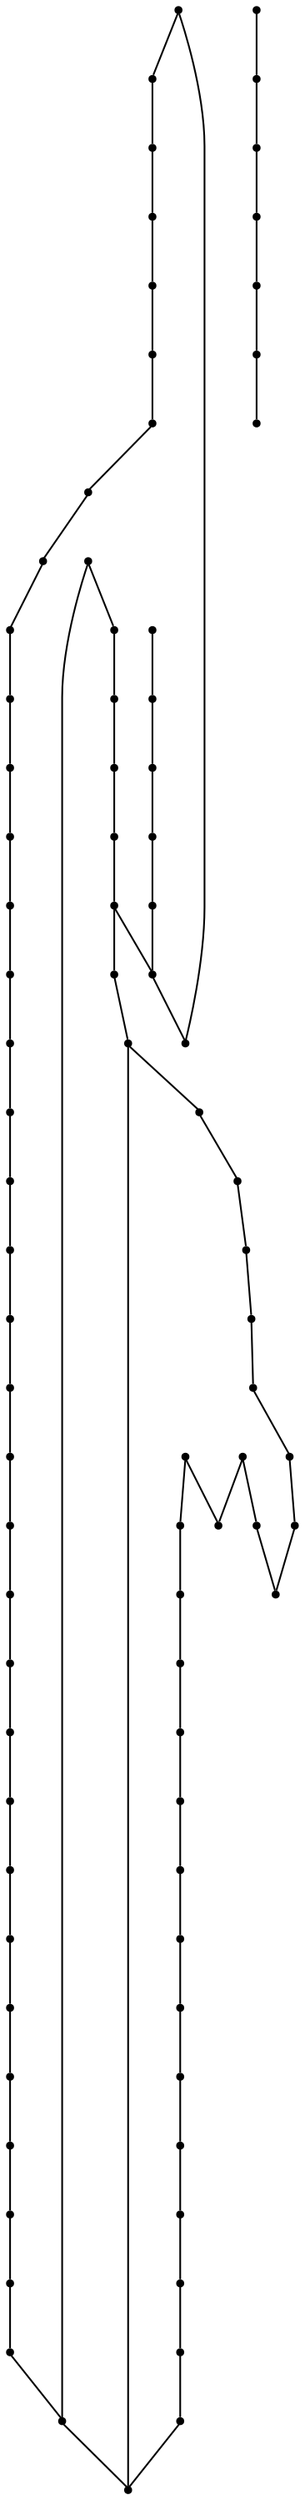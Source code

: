 graph {
  node [shape=point,comment="{\"directed\":false,\"doi\":\"10.1007/978-3-319-73915-1_29\",\"figure\":\"4 (4)\"}"]

  v0 [pos="1209.2593814447955,1019.7439261126078"]
  v1 [pos="1219.581943643367,1024.0986619394134"]
  v2 [pos="1193.7808159856074,1015.4016534629245"]
  v3 [pos="1173.1377900062482,1009.5674876415735"]
  v4 [pos="1162.8183436401441,1006.8586542465919"]
  v5 [pos="1121.5324188582617,994.8904433012901"]
  v6 [pos="1137.0120653205508,999.0367388494865"]
  v7 [pos="1111.2098566596903,991.9524400575876"]
  v8 [pos="1080.2463668995438,983.4928678228091"]
  v9 [pos="1100.8904738820036,990.1688068010328"]
  v10 [pos="1286.6712852660462,974.5832222835782"]
  v11 [pos="1271.189540385973,974.1831288628921"]
  v12 [pos="1260.8669781874016,973.9790125436928"]
  v13 [pos="1245.3852333073285,973.6580221451513"]
  v14 [pos="1229.9066678481402,973.1953584882997"]
  v15 [pos="1209.2625608656804,972.5992879661269"]
  v16 [pos="1198.944195502677,972.2910150952614"]
  v17 [pos="1188.6216333041054,971.9575615195974"]
  v18 [pos="1178.3032679411021,971.7283916708766"]
  v19 [pos="1162.821523061029,971.344958211446"]
  v20 [pos="1137.0152447414357,970.6281983516283"]
  v21 [pos="1126.6958301695404,970.2072481855537"]
  v22 [pos="1116.372218762077,970.0739684955095"]
  v23 [pos="1100.8936533028887,969.6906622113559"]
  v24 [pos="1085.4129258374987,969.3364790655801"]
  v25 [pos="1549.855575005994,982.4884374869612"]
  v26 [pos="1549.8523955851092,1218.1897540717623"]
  v27 [pos="1539.5330128074224,982.1425207341747"]
  v28 [pos="1539.5298333865378,1211.2137450280243"]
  v29 [pos="1524.0523171362415,981.1298240053372"]
  v30 [pos="1524.0491377153567,1202.3499461760653"]
  v31 [pos="1513.7308041465621,982.0883440662751"]
  v32 [pos="1513.7276247256773,1193.1778108656022"]
  v33 [pos="1508.5684420441758,1186.2059350183588"]
  v34 [pos="1503.4061117359977,1206.5130924484324"]
  v35 [pos="1498.248010057597,980.5089543041963"]
  v36 [pos="1493.0856479552103,1186.876911778543"]
  v37 [pos="1487.9254478590253,1171.424670538771"]
  v38 [pos="1477.607082496022,980.7507145053166"]
  v39 [pos="1467.2824218796666,1160.910645295578"]
  v40 [pos="1462.1253376159489,979.4255481214805"]
  v41 [pos="1451.8069722529456,979.733820992346"]
  v42 [pos="1451.803792832061,1152.3301929602394"]
  v43 [pos="1446.640413314991,1145.5750237845946"]
  v44 [pos="1441.4844100543742,979.4378841233263"]
  v45 [pos="1436.3220479519873,1144.0498106904156"]
  v46 [pos="1431.1629288589033,978.7919608926636"]
  v47 [pos="1431.1597494380187,1134.4400652526224"]
  v48 [pos="1420.8403030719141,1127.9016027485761"]
  v49 [pos="1415.6842998112975,978.0876642099684"]
  v50 [pos="1410.517740873343,1123.6009800020317"]
  v51 [pos="1405.3585581918414,1132.3606223023246"]
  v52 [pos="1400.1993755103395,1122.7508768645316"]
  v53 [pos="1395.0423548350398,979.0377907026402"]
  v54 [pos="1395.0391754141547,1113.2078348593989"]
  v55 [pos="1384.7208100511514,977.67510761216"]
  v56 [pos="1379.5584479487645,1104.3023225166626"]
  v57 [pos="1374.3982478525797,978.1876239775015"]
  v58 [pos="1364.0767030686916,1098.506643113441"]
  v59 [pos="1358.9196823933914,978.537737514421"]
  v60 [pos="1353.7532188380633,1094.063250221824"]
  v61 [pos="1348.5940361565617,1086.574661225106"]
  v62 [pos="1338.2757025877672,977.0293115567742"]
  v63 [pos="1338.2725231668824,1080.37372190558"]
  v64 [pos="1322.793957707694,976.0958450253581"]
  v65 [pos="1322.7907782868092,1073.322743036192"]
  v66 [pos="1312.4713955091227,975.2540718684857"]
  v67 [pos="1307.309033406736,1068.801216833916"]
  v68 [pos="1302.149914313652,975.1123986101752"]
  v69 [pos="1302.1467348927672,1062.0460476582712"]
  v70 [pos="1281.5047263280915,1051.7903154021772"]
  v71 [pos="1266.024062451119,1043.555779819625"]
  v72 [pos="1255.704616085015,1038.2466571283762"]
  v73 [pos="1245.3820538864434,1034.225200011229"]
  v74 [pos="1229.903488427255,1027.603358216357"]
  v75 [pos="1152.492760991732,1003.52068475748"]
  v76 [pos="1090.5686747444447,1273.7521237869678"]
  v77 [pos="1085.409492062943,1239.326221481586"]
  v78 [pos="1080.2461125458733,1207.9841288747118"]
  v79 [pos="1075.0869298643715,1174.970953131215"]
  v80 [pos="1069.9277630799743,1143.8872170990783"]
  v81 [pos="1064.7709649641363,968.8280323090949"]
  v82 [pos="1064.7677855432512,979.3297851380805"]
  v83 [pos="1064.7675311895805,1117.295820543201"]
  v84 [pos="1059.6052644698207,1109.0737481377714"]

  v0 -- v1 [id="-1",pos="1209.2593814447955,1019.7439261126078 1212.0293374000316,1020.4165689809604 1215.233016558119,1021.4569028334558 1219.581943643367,1024.0986619394134"]
  v2 -- v0 [id="-2",pos="1193.7808159856074,1015.4016534629245 1200.484214537279,1019.5092646791691 1204.22148363372,1018.9022946781552 1209.2593814447955,1019.7439261126078"]
  v3 -- v2 [id="-3",pos="1173.1377900062482,1009.5674876415735 1176.957039141481,1010.4150978554067 1180.541208640073,1011.4601681236136 1183.455233337195,1013.1430205476722 1188.6184856774296,1014.3515672027197 1188.6184856774296,1014.3515672027197 1188.6184856774296,1014.3515672027197 1193.7808159856074,1015.4016534629245 1193.7808159856074,1015.4016534629245 1193.7808159856074,1015.4016534629245"]
  v4 -- v3 [id="-4",pos="1162.8183436401441,1006.8586542465919 1166.193943249661,1007.978338263687 1169.7613240587561,1008.6876203740808 1173.1377900062482,1009.5674876415735"]
  v4 -- v75 [id="-5",pos="1162.8183436401441,1006.8586542465919 1161.014456909573,1006.5188161991359 1159.2931462855547,1005.9552653446463 1157.655250270954,1005.2751948756568 1152.492760991732,1003.52068475748 1152.492760991732,1003.52068475748 1152.492760991732,1003.52068475748"]
  v5 -- v6 [id="-6",pos="1121.5324188582617,994.8904433012901 1126.9611782034747,996.5831894729868 1132.9827014755026,997.8155711157988 1137.0120653205508,999.0367388494865"]
  v81 -- v24 [id="-7",pos="1064.7709649641363,968.8280323090949 1085.4129258374987,969.3364790655801 1085.4129258374987,969.3364790655801 1085.4129258374987,969.3364790655801"]
  v24 -- v23 [id="-8",pos="1085.4129258374987,969.3364790655801 1100.8936533028887,969.6906622113559 1100.8936533028887,969.6906622113559 1100.8936533028887,969.6906622113559"]
  v23 -- v22 [id="-9",pos="1100.8936533028887,969.6906622113559 1116.372218762077,970.0739684955095 1116.372218762077,970.0739684955095 1116.372218762077,970.0739684955095"]
  v22 -- v21 [id="-10",pos="1116.372218762077,970.0739684955095 1126.6958301695404,970.2072481855537 1126.6958301695404,970.2072481855537 1126.6958301695404,970.2072481855537"]
  v21 -- v20 [id="-11",pos="1126.6958301695404,970.2072481855537 1137.0152447414357,970.6281983516283 1137.0152447414357,970.6281983516283 1137.0152447414357,970.6281983516283"]
  v20 -- v19 [id="-12",pos="1137.0152447414357,970.6281983516283 1162.821523061029,971.344958211446 1162.821523061029,971.344958211446 1162.821523061029,971.344958211446"]
  v19 -- v18 [id="-13",pos="1162.821523061029,971.344958211446 1178.3032679411021,971.7283916708766 1178.3032679411021,971.7283916708766 1178.3032679411021,971.7283916708766"]
  v18 -- v25 [id="-14",pos="1178.3032679411021,971.7283916708766 1549.8510602283377,967.5196530617911 1549.8510602283377,967.5196530617911 1549.8510602283377,967.5196530617911 1549.855575005994,982.4884374869612 1549.855575005994,982.4884374869612 1549.855575005994,982.4884374869612"]
  v84 -- v83 [id="-15",pos="1059.6052644698207,1109.0737481377714 1064.7675311895805,1117.295820543201 1064.7675311895805,1117.295820543201 1064.7675311895805,1117.295820543201"]
  v83 -- v80 [id="-17",pos="1064.7675311895805,1117.295820543201 1069.9277630799743,1143.8872170990783 1069.9277630799743,1143.8872170990783 1069.9277630799743,1143.8872170990783"]
  v82 -- v8 [id="-18",pos="1064.7677855432512,979.3297851380805 1069.9287963917618,981.1216847876246 1069.9287963917618,981.1216847876246 1069.9287963917618,981.1216847876246 1075.0879790732636,981.7634112341541 1075.0879790732636,981.7634112341541 1075.0879790732636,981.7634112341541 1076.9605470762722,982.4333284429165 1078.664546687295,982.9724697624501 1080.2463668995438,983.4928678228091"]
  v79 -- v78 [id="-20",pos="1075.0869298643715,1174.970953131215 1080.2461125458733,1207.9841288747118 1080.2461125458733,1207.9841288747118 1080.2461125458733,1207.9841288747118"]
  v77 -- v76 [id="-21",pos="1085.409492062943,1239.326221481586 1090.5686747444447,1273.7521237869678 1090.5686747444447,1273.7521237869678 1090.5686747444447,1273.7521237869678"]
  v9 -- v7 [id="-23",pos="1100.8904738820036,990.1688068010328 1106.051214479739,991.1815035298703 1106.051214479739,991.1815035298703 1106.051214479739,991.1815035298703 1111.2098566596903,991.9524400575876 1111.2098566596903,991.9524400575876 1111.2098566596903,991.9524400575876"]
  v7 -- v5 [id="-24",pos="1111.2098566596903,991.9524400575876 1113.7205149411534,993.1470246594185 1117.4506720556806,994.2157353347116 1121.5324188582617,994.8904433012901"]
  v6 -- v75 [id="-26",pos="1137.0120653205508,999.0367388494865 1142.1736325677164,1001.9872052703115 1142.1736325677164,1001.9872052703115 1142.1736325677164,1001.9872052703115 1147.332815249218,1002.1872519806545 1147.332815249218,1002.1872519806545 1147.332815249218,1002.1872519806545 1152.492760991732,1003.52068475748 1152.492760991732,1003.52068475748 1152.492760991732,1003.52068475748"]
  v81 -- v26 [id="-27",pos="1064.7709649641363,968.8280323090949 1033.8063783037846,967.5196530617911 1033.8063783037846,967.5196530617911 1033.8063783037846,967.5196530617911 1033.8063783037846,1288.6501987582594 1033.8063783037846,1288.6501987582594 1033.8063783037846,1288.6501987582594 1549.8510602283377,1288.6501987582594 1549.8510602283377,1288.6501987582594 1549.8510602283377,1288.6501987582594 1549.8523955851092,1218.1897540717623 1549.8523955851092,1218.1897540717623 1549.8523955851092,1218.1897540717623"]
  v1 -- v74 [id="-28",pos="1219.581943643367,1024.0986619394134 1224.7409037654068,1025.4406154597816 1224.7409037654068,1025.4406154597816 1224.7409037654068,1025.4406154597816 1229.903488427255,1027.603358216357 1229.903488427255,1027.603358216357 1229.903488427255,1027.603358216357"]
  v74 -- v73 [id="-29",pos="1229.903488427255,1027.603358216357 1235.05926912841,1031.912438118806 1235.05926912841,1031.912438118806 1235.05926912841,1031.912438118806 1240.2225214686443,1031.6582147405634 1240.2225214686443,1031.6582147405634 1240.2225214686443,1031.6582147405634 1245.3820538864434,1034.225200011229 1245.3820538864434,1034.225200011229 1245.3820538864434,1034.225200011229"]
  v8 -- v9 [id="-30",pos="1080.2463668995438,983.4928678228091 1087.3140452905373,985.4881272727087 1092.3467076695622,986.1067077579405 1100.8904738820036,990.1688068010328"]
  v73 -- v72 [id="-31",pos="1245.3820538864434,1034.225200011229 1250.5408868316479,1036.7923442509907 1250.5408868316479,1036.7923442509907 1250.5408868316479,1036.7923442509907 1255.704616085015,1038.2466571283762 1255.704616085015,1038.2466571283762 1255.704616085015,1038.2466571283762"]
  v72 -- v71 [id="-32",pos="1255.704616085015,1038.2466571283762 1260.863321853384,1041.2137835104568 1260.863321853384,1041.2137835104568 1260.863321853384,1041.2137835104568 1266.024062451119,1043.555779819625 1266.024062451119,1043.555779819625 1266.024062451119,1043.555779819625"]
  v71 -- v70 [id="-33",pos="1266.024062451119,1043.555779819625 1271.1858840519553,1045.6811330448331 1271.1858840519553,1045.6811330448331 1271.1858840519553,1045.6811330448331 1276.3449395566217,1048.627402681525 1276.3449395566217,1048.627402681525 1276.3449395566217,1048.627402681525 1281.5047263280915,1051.7903154021772 1281.5047263280915,1051.7903154021772 1281.5047263280915,1051.7903154021772"]
  v70 -- v69 [id="-34",pos="1281.5047263280915,1051.7903154021772 1286.6675017551931,1053.2364254742117 1286.6675017551931,1053.2364254742117 1286.6675017551931,1053.2364254742117 1291.826684436695,1056.5368782566793 1291.826684436695,1056.5368782566793 1291.826684436695,1056.5368782566793 1296.985739941361,1059.3873213223328 1296.985739941361,1059.3873213223328 1296.985739941361,1059.3873213223328 1302.1467348927672,1062.0460476582712 1302.1467348927672,1062.0460476582712 1302.1467348927672,1062.0460476582712"]
  v68 -- v10 [id="-35",pos="1302.149914313652,975.1123986101752 1296.985739941361,974.8665688001988 1296.985739941361,974.8665688001988 1296.985739941361,974.8665688001988 1293.5472790954523,974.7855396203092 1290.1088353125308,974.7030821546309 1286.6712852660462,974.5832222835782"]
  v69 -- v67 [id="-36",pos="1302.1467348927672,1062.0460476582712 1307.309033406736,1068.801216833916 1307.309033406736,1068.801216833916 1307.309033406736,1068.801216833916"]
  v67 -- v65 [id="-37",pos="1307.309033406736,1068.801216833916 1312.467357644599,1072.410069662526 1312.467357644599,1072.410069662526 1312.467357644599,1072.410069662526 1317.6265403261004,1069.8846866042702 1317.6265403261004,1069.8846866042702 1317.6265403261004,1069.8846866042702 1322.7907782868092,1073.322743036192 1322.7907782868092,1073.322743036192 1322.7907782868092,1073.322743036192"]
  v66 -- v68 [id="-38",pos="1312.4713955091227,975.2540718684857 1307.3083021399325,975.1667024533517 1307.3083021399325,975.1667024533517 1307.3083021399325,975.1667024533517 1302.149914313652,975.1123986101752 1302.149914313652,975.1123986101752 1302.149914313652,975.1123986101752"]
  v66 -- v64 [id="-39",pos="1312.4713955091227,975.2540718684857 1317.6265403261004,975.8208920770037 1317.6265403261004,975.8208920770037 1317.6265403261004,975.8208920770037 1322.793957707694,976.0958450253581 1322.793957707694,976.0958450253581 1322.793957707694,976.0958450253581"]
  v65 -- v63 [id="-40",pos="1322.7907782868092,1073.322743036192 1327.9489753478365,1075.277172689435 1327.9489753478365,1075.277172689435 1327.9489753478365,1075.277172689435 1333.1081580293383,1078.3192688971653 1333.1081580293383,1078.3192688971653 1333.1081580293383,1078.3192688971653 1338.2725231668824,1080.37372190558 1338.2725231668824,1080.37372190558 1338.2725231668824,1080.37372190558"]
  v80 -- v79 [id="-41",pos="1069.9277630799743,1143.8872170990783 1075.0869298643715,1174.970953131215 1075.0869298643715,1174.970953131215 1075.0869298643715,1174.970953131215"]
  v62 -- v64 [id="-42",pos="1338.2757025877672,977.0293115567742 1333.1081580293383,976.395978678511 1333.1081580293383,976.395978678511 1333.1081580293383,976.395978678511 1327.9489753478365,976.2543054202006 1327.9489753478365,976.2543054202006 1327.9489753478365,976.2543054202006 1322.793957707694,976.0958450253581 1322.793957707694,976.0958450253581 1322.793957707694,976.0958450253581"]
  v62 -- v59 [id="-43",pos="1338.2757025877672,977.0293115567742 1343.4307202279097,976.4084418556333 1343.4307202279097,976.4084418556333 1343.4307202279097,976.4084418556333 1348.589775732576,976.4334953851551 1348.589775732576,976.4334953851551 1348.589775732576,976.4334953851551 1353.7531552496457,977.3586955235819 1353.7531552496457,977.3586955235819 1353.7531552496457,977.3586955235819 1358.9196823933914,978.537737514421 1358.9196823933914,978.537737514421 1358.9196823933914,978.537737514421"]
  v63 -- v61 [id="-44",pos="1338.2725231668824,1080.37372190558 1343.4307202279097,1084.5618581198303 1343.4307202279097,1084.5618581198303 1343.4307202279097,1084.5618581198303 1348.5940361565617,1086.574661225106 1348.5940361565617,1086.574661225106 1348.5940361565617,1086.574661225106"]
  v60 -- v58 [id="-45",pos="1353.7532188380633,1094.063250221824 1358.9123379311475,1097.8596229960162 1358.9123379311475,1097.8596229960162 1358.9123379311475,1097.8596229960162 1364.0767030686916,1098.506643113441 1364.0767030686916,1098.506643113441 1364.0767030686916,1098.506643113441"]
  v61 -- v60 [id="-46",pos="1348.5940361565617,1086.574661225106 1353.7532188380633,1094.063250221824 1353.7532188380633,1094.063250221824 1353.7532188380633,1094.063250221824"]
  v59 -- v57 [id="-47",pos="1358.9196823933914,978.537737514421 1364.0715206126492,977.6920219239689 1364.0715206126492,977.6920219239689 1364.0715206126492,977.6920219239689 1369.2305761173154,978.4421017062978 1369.2305761173154,978.4421017062978 1369.2305761173154,978.4421017062978 1374.3982478525797,978.1876239775015 1374.3982478525797,978.1876239775015 1374.3982478525797,978.1876239775015"]
  v58 -- v56 [id="-48",pos="1364.0767030686916,1098.506643113441 1369.2305761173154,1097.0095198585161 1369.2305761173154,1097.0095198585161 1369.2305761173154,1097.0095198585161 1374.3939556343853,1100.6350326483816 1374.3939556343853,1100.6350326483816 1374.3939556343853,1100.6350326483816 1379.5584479487645,1104.3023225166626 1379.5584479487645,1104.3023225166626 1379.5584479487645,1104.3023225166626"]
  v57 -- v55 [id="-49",pos="1374.3982478525797,978.1876239775015 1379.553138315887,977.3169820328046 1379.553138315887,977.3169820328046 1379.553138315887,977.3169820328046 1384.7208100511514,977.67510761216 1384.7208100511514,977.67510761216 1384.7208100511514,977.67510761216"]
  v56 -- v54 [id="-50",pos="1379.5584479487645,1104.3023225166626 1384.7123209973886,1110.6406747227277 1384.7123209973886,1110.6406747227277 1384.7123209973886,1110.6406747227277 1389.875573337623,1114.195350883438 1389.875573337623,1114.195350883438 1389.875573337623,1114.195350883438 1395.0391754141547,1113.2078348593989 1395.0391754141547,1113.2078348593989 1395.0391754141547,1113.2078348593989"]
  v55 -- v53 [id="-51",pos="1384.7208100511514,977.67510761216 1389.875573337623,977.5628118427812 1389.875573337623,977.5628118427812 1389.875573337623,977.5628118427812 1395.0423548350398,979.0377907026402 1395.0423548350398,979.0377907026402 1395.0423548350398,979.0377907026402"]
  v54 -- v52 [id="-52",pos="1395.0391754141547,1113.2078348593989 1400.1993755103395,1122.7508768645316 1400.1993755103395,1122.7508768645316 1400.1993755103395,1122.7508768645316"]
  v53 -- v49 [id="-53",pos="1395.0423548350398,979.0377907026402 1400.193811523791,978.0253483243562 1400.193811523791,978.0253483243562 1400.193811523791,978.0253483243562 1405.3571910408607,979.1797183115041 1405.3571910408607,979.1797183115041 1405.3571910408607,979.1797183115041 1410.5163737223625,978.1045785217775 1410.5163737223625,978.1045785217775 1410.5163737223625,978.1045785217775 1415.6842998112975,978.0876642099684 1415.6842998112975,978.0876642099684 1415.6842998112975,978.0876642099684"]
  v52 -- v51 [id="-54",pos="1400.1993755103395,1122.7508768645316 1405.3585581918414,1132.3606223023246 1405.3585581918414,1132.3606223023246 1405.3585581918414,1132.3606223023246"]
  v50 -- v48 [id="-55",pos="1410.517740873343,1123.6009800020317 1415.6755564038642,1128.3307557200017 1415.6755564038642,1128.3307557200017 1415.6755564038642,1128.3307557200017 1420.8403030719141,1127.9016027485761 1420.8403030719141,1127.9016027485761 1420.8403030719141,1127.9016027485761"]
  v51 -- v50 [id="-56",pos="1405.3585581918414,1132.3606223023246 1410.517740873343,1123.6009800020317 1410.517740873343,1123.6009800020317 1410.517740873343,1123.6009800020317"]
  v49 -- v46 [id="-57",pos="1415.6842998112975,978.0876642099684 1420.8388087440985,978.2462517800877 1420.8388087440985,978.2462517800877 1420.8388087440985,978.2462517800877 1425.9979914256003,979.5047783189018 1425.9979914256003,979.5047783189018 1425.9979914256003,979.5047783189018 1431.1629288589033,978.7919608926636 1431.1629288589033,978.7919608926636 1431.1629288589033,978.7919608926636"]
  v48 -- v47 [id="-58",pos="1420.8403030719141,1127.9016027485761 1425.9979914256003,1135.3568082351449 1425.9979914256003,1135.3568082351449 1425.9979914256003,1135.3568082351449 1431.1597494380187,1134.4400652526224 1431.1597494380187,1134.4400652526224 1431.1597494380187,1134.4400652526224"]
  v47 -- v45 [id="-59",pos="1431.1597494380187,1134.4400652526224 1436.3220479519873,1144.0498106904156 1436.3220479519873,1144.0498106904156 1436.3220479519873,1144.0498106904156"]
  v46 -- v44 [id="-60",pos="1431.1629288589033,978.7919608926636 1436.3163567886036,978.6921283004074 1436.3163567886036,978.6921283004074 1436.3163567886036,978.6921283004074 1441.4844100543742,979.4378841233263 1441.4844100543742,979.4378841233263 1441.4844100543742,979.4378841233263"]
  v45 -- v43 [id="-61",pos="1436.3220479519873,1144.0498106904156 1441.4796091288379,1142.2495174726052 1441.4796091288379,1142.2495174726052 1441.4796091288379,1142.2495174726052 1446.640413314991,1145.5750237845946 1446.640413314991,1145.5750237845946 1446.640413314991,1145.5750237845946"]
  v44 -- v41 [id="-62",pos="1441.4844100543742,979.4378841233263 1446.6387918103396,979.0922217210932 1446.6387918103396,979.0922217210932 1446.6387918103396,979.0922217210932 1451.8069722529456,979.733820992346 1451.8069722529456,979.733820992346 1451.8069722529456,979.733820992346"]
  v11 -- v10 [id="-63",pos="1271.189540385973,974.1831288628921 1276.3489418268784,974.3650846033597 1281.509657947949,974.493657690849 1286.6712852660462,974.5832222835782"]
  v43 -- v42 [id="-64",pos="1446.640413314991,1145.5750237845946 1451.803792832061,1152.3301929602394 1451.803792832061,1152.3301929602394 1451.803792832061,1152.3301929602394"]
  v12 -- v11 [id="-65",pos="1260.8669781874016,973.9790125436928 1264.3075653667902,974.0584371014224 1267.747901323818,974.1468093011472 1271.189540385973,974.1831288628921"]
  v42 -- v39 [id="-66",pos="1451.803792832061,1152.3301929602394 1456.9612268320757,1154.9013591181288 1456.9612268320757,1154.9013591181288 1456.9612268320757,1154.9013591181288 1462.1204095135774,1154.6888492306634 1462.1204095135774,1154.6888492306634 1462.1204095135774,1154.6888492306634 1467.2824218796666,1160.910645295578 1467.2824218796666,1160.910645295578 1467.2824218796666,1160.910645295578"]
  v41 -- v40 [id="-67",pos="1451.8069722529456,979.733820992346 1456.9612268320757,979.7465385200219 1456.9612268320757,979.7465385200219 1456.9612268320757,979.7465385200219 1462.1253376159489,979.4255481214805 1462.1253376159489,979.4255481214805 1462.1253376159489,979.4255481214805"]
  v40 -- v38 [id="-68",pos="1462.1253376159489,979.4255481214805 1467.279592195079,980.6966650126938 1467.279592195079,980.6966650126938 1467.279592195079,980.6966650126938 1472.4429717121488,979.7839280513892 1472.4429717121488,979.7839280513892 1472.4429717121488,979.7839280513892 1477.607082496022,980.7507145053166 1477.607082496022,980.7507145053166 1477.607082496022,980.7507145053166"]
  v39 -- v37 [id="-69",pos="1467.2824218796666,1160.910645295578 1472.4429717121488,1161.1564751055544 1472.4429717121488,1161.1564751055544 1472.4429717121488,1161.1564751055544 1477.6020272168153,1163.1484214654417 1477.6020272168153,1163.1484214654417 1477.6020272168153,1163.1484214654417 1482.7612098983168,1169.2784605681743 1482.7612098983168,1169.2784605681743 1482.7612098983168,1169.2784605681743 1487.9254478590253,1171.424670538771 1487.9254478590253,1171.424670538771 1487.9254478590253,1171.424670538771"]
  v38 -- v35 [id="-70",pos="1477.607082496022,980.7507145053166 1482.7612098983168,981.1842550237905 1482.7612098983168,981.1842550237905 1482.7612098983168,981.1842550237905 1487.9244622385513,980.175755079086 1487.9244622385513,980.175755079086 1487.9244622385513,980.175755079086 1493.0836449200528,981.4425480108894 1493.0836449200528,981.4425480108894 1493.0836449200528,981.4425480108894 1498.248010057597,980.5089543041963 1498.248010057597,980.5089543041963 1498.248010057597,980.5089543041963"]
  v37 -- v36 [id="-71",pos="1487.9254478590253,1171.424670538771 1493.0856479552103,1186.876911778543 1493.0856479552103,1186.876911778543 1493.0856479552103,1186.876911778543"]
  v36 -- v34 [id="-72",pos="1493.0856479552103,1186.876911778543 1498.2428276015546,1189.9190079862733 1498.2428276015546,1189.9190079862733 1498.2428276015546,1189.9190079862733 1503.4061117359977,1206.5130924484324 1503.4061117359977,1206.5130924484324 1503.4061117359977,1206.5130924484324"]
  v35 -- v31 [id="-73",pos="1498.248010057597,980.5089543041963 1503.4020102830564,982.2260748910057 1503.4020102830564,982.2260748910057 1503.4020102830564,982.2260748910057 1508.5652626232907,980.671611483172 1508.5652626232907,980.671611483172 1508.5652626232907,980.671611483172 1513.7308041465621,982.0883440662751 1513.7308041465621,982.0883440662751 1513.7308041465621,982.0883440662751"]
  v34 -- v33 [id="-74",pos="1503.4061117359977,1206.5130924484324 1508.5684420441758,1186.2059350183588 1508.5684420441758,1186.2059350183588 1508.5684420441758,1186.2059350183588"]
  v33 -- v32 [id="-75",pos="1508.5684420441758,1186.2059350183588 1513.7276247256773,1193.1778108656022 1513.7276247256773,1193.1778108656022 1513.7276247256773,1193.1778108656022"]
  v32 -- v30 [id="-76",pos="1513.7276247256773,1193.1778108656022 1518.883627986294,1193.102777452314 1518.883627986294,1193.102777452314 1518.883627986294,1193.102777452314 1524.0491377153567,1202.3499461760653 1524.0491377153567,1202.3499461760653 1524.0491377153567,1202.3499461760653"]
  v31 -- v29 [id="-77",pos="1513.7308041465621,982.0883440662751 1518.883627986294,981.1092216105021 1518.883627986294,981.1092216105021 1518.883627986294,981.1092216105021 1524.0523171362415,981.1298240053372 1524.0523171362415,981.1298240053372 1524.0523171362415,981.1298240053372"]
  v30 -- v28 [id="-78",pos="1524.0491377153567,1202.3499461760653 1529.20606300803,1197.5617970060625 1529.20606300803,1197.5617970060625 1529.20606300803,1197.5617970060625 1534.3652456895318,1208.3425723922592 1534.3652456895318,1208.3425723922592 1534.3652456895318,1208.3425723922592 1539.5298333865378,1211.2137450280243 1539.5298333865378,1211.2137450280243 1539.5298333865378,1211.2137450280243"]
  v29 -- v27 [id="-79",pos="1524.0523171362415,981.1298240053372 1529.20606300803,982.0218313965297 1529.20606300803,982.0218313965297 1529.20606300803,982.0218313965297 1534.3652456895318,982.0468849260515 1534.3652456895318,982.0468849260515 1534.3652456895318,982.0468849260515 1539.5330128074224,982.1425207341747 1539.5330128074224,982.1425207341747 1539.5330128074224,982.1425207341747"]
  v28 -- v26 [id="-80",pos="1539.5298333865378,1211.2137450280243 1544.6878078881032,1218.348214466605 1544.6878078881032,1218.348214466605 1544.6878078881032,1218.348214466605 1549.8523955851092,1218.1897540717623 1549.8523955851092,1218.1897540717623 1549.8523955851092,1218.1897540717623"]
  v27 -- v25 [id="-81",pos="1539.5330128074224,982.1425207341747 1544.6878078881032,981.730091311643 1544.6878078881032,981.730091311643 1544.6878078881032,981.730091311643 1549.855575005994,982.4884374869612 1549.855575005994,982.4884374869612 1549.855575005994,982.4884374869612"]
  v13 -- v12 [id="-82",pos="1245.3852333073285,973.6580221451513 1250.5476090066973,973.6992498603322 1255.7074153794988,973.8352305109768 1260.8669781874016,973.9790125436928"]
  v14 -- v13 [id="-83",pos="1229.9066678481402,973.1953584882997 1235.0679692661245,973.2850229870451 1240.227885949937,973.4241461338875 1245.3852333073285,973.6580221451513"]
  v15 -- v14 [id="-84",pos="1209.2625608656804,972.5992879661269 1216.1447879018601,972.7689538497457 1223.0264230973387,972.9578456325476 1229.9066678481402,973.1953584882997"]
  v16 -- v15 [id="-85",pos="1198.944195502677,972.2910150952614 1202.383784490132,972.3895675421657 1205.8234543093283,972.4845367912433 1209.2625608656804,972.5992879661269"]
  v26 -- v25 [id="-87",pos="1549.8523955851092,1218.1897540717623 1549.855575005994,982.4884374869612 1549.855575005994,982.4884374869612 1549.855575005994,982.4884374869612"]
  v78 -- v77 [id="-89",pos="1080.2461125458733,1207.9841288747118 1085.409492062943,1239.326221481586 1085.409492062943,1239.326221481586 1085.409492062943,1239.326221481586"]
  v18 -- v17 [id="-96",pos="1178.3032679411021,971.7283916708766 1181.7423265935154,971.8197045083828 1185.1812742874658,971.9145147126808 1188.6216333041054,971.9575615195974"]
  v17 -- v16 [id="-97",pos="1188.6216333041054,971.9575615195974 1192.0615195630814,972.1044159550688 1195.502817122901,972.1995071421677 1198.944195502677,972.2910150952614"]
  v20 -- v6 [id="-25",pos="1137.0152447414357,970.6281983516283 1137.0120653205508,999.0367388494865 1137.0120653205508,999.0367388494865 1137.0120653205508,999.0367388494865"]
}